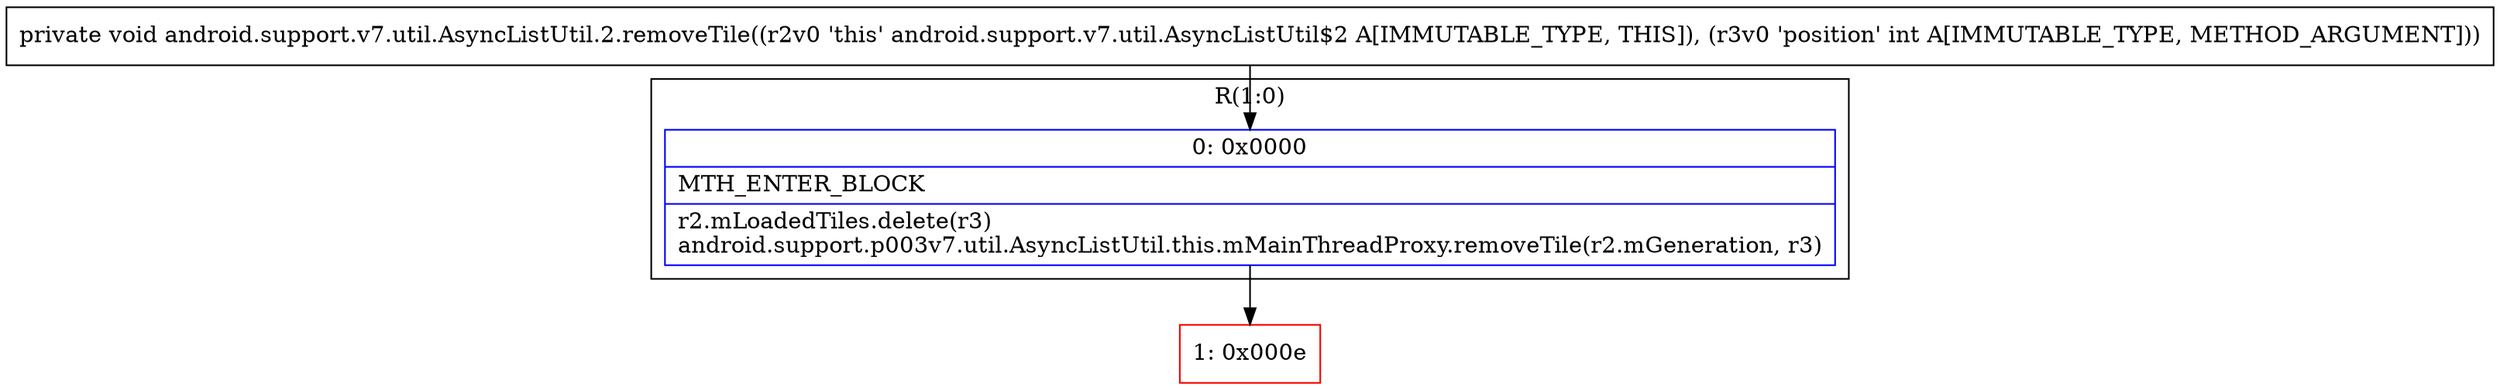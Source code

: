 digraph "CFG forandroid.support.v7.util.AsyncListUtil.2.removeTile(I)V" {
subgraph cluster_Region_93812213 {
label = "R(1:0)";
node [shape=record,color=blue];
Node_0 [shape=record,label="{0\:\ 0x0000|MTH_ENTER_BLOCK\l|r2.mLoadedTiles.delete(r3)\landroid.support.p003v7.util.AsyncListUtil.this.mMainThreadProxy.removeTile(r2.mGeneration, r3)\l}"];
}
Node_1 [shape=record,color=red,label="{1\:\ 0x000e}"];
MethodNode[shape=record,label="{private void android.support.v7.util.AsyncListUtil.2.removeTile((r2v0 'this' android.support.v7.util.AsyncListUtil$2 A[IMMUTABLE_TYPE, THIS]), (r3v0 'position' int A[IMMUTABLE_TYPE, METHOD_ARGUMENT])) }"];
MethodNode -> Node_0;
Node_0 -> Node_1;
}


